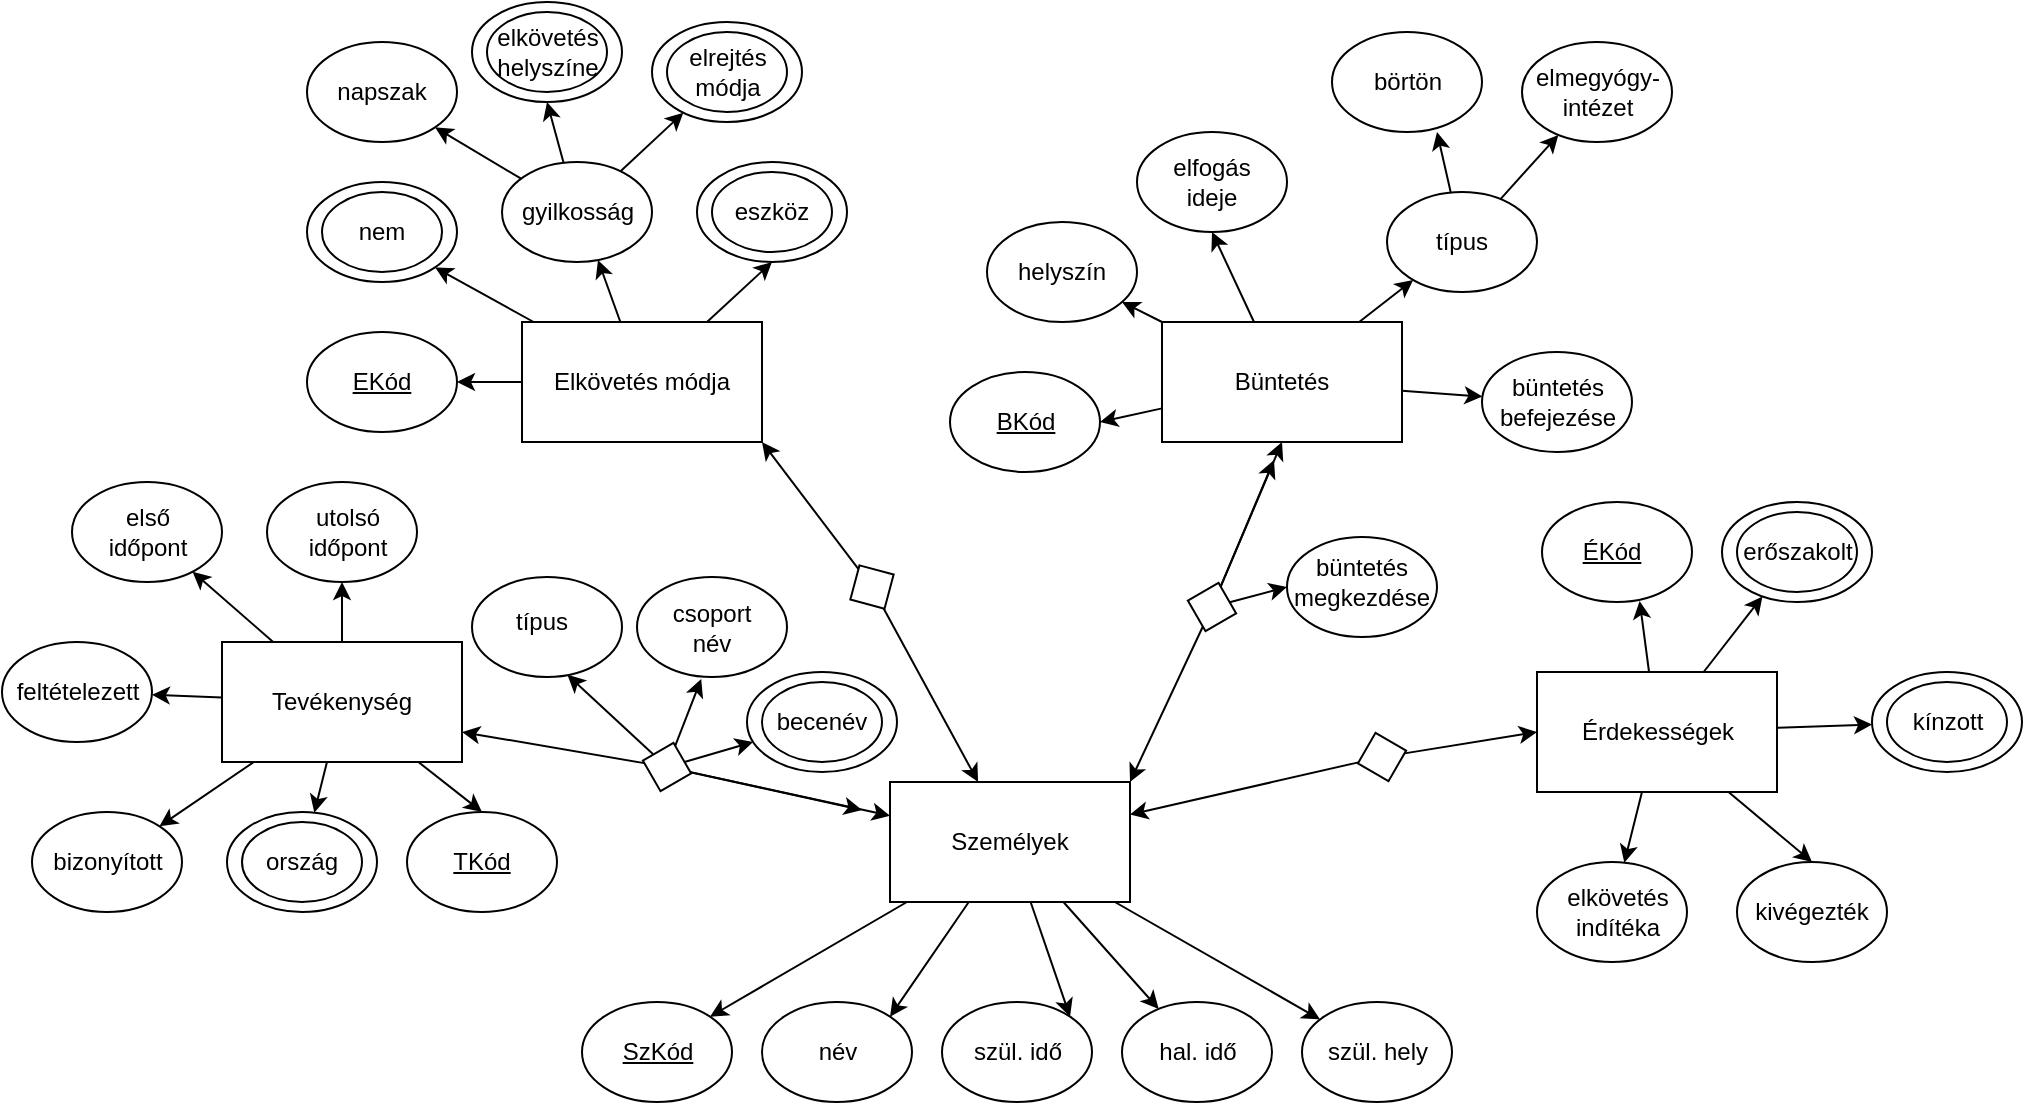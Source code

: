 <mxfile version="20.5.3" type="github"><diagram id="tuzNflDsjg0vtDtG899V" name="Page-1"><mxGraphModel dx="1422" dy="748" grid="1" gridSize="10" guides="1" tooltips="1" connect="1" arrows="1" fold="1" page="1" pageScale="1" pageWidth="850" pageHeight="1100" math="0" shadow="0"><root><mxCell id="0"/><mxCell id="1" parent="0"/><mxCell id="-wce40_KMC9yQuhHieMC-55" value="" style="rounded=0;orthogonalLoop=1;jettySize=auto;html=1;entryX=1;entryY=0;entryDx=0;entryDy=0;" edge="1" parent="1" source="-wce40_KMC9yQuhHieMC-60" target="-wce40_KMC9yQuhHieMC-65"><mxGeometry relative="1" as="geometry"/></mxCell><mxCell id="-wce40_KMC9yQuhHieMC-56" value="" style="edgeStyle=none;rounded=0;orthogonalLoop=1;jettySize=auto;html=1;entryX=1;entryY=0;entryDx=0;entryDy=0;" edge="1" parent="1" source="-wce40_KMC9yQuhHieMC-60" target="-wce40_KMC9yQuhHieMC-61"><mxGeometry relative="1" as="geometry"/></mxCell><mxCell id="-wce40_KMC9yQuhHieMC-57" value="" style="edgeStyle=none;rounded=0;orthogonalLoop=1;jettySize=auto;html=1;entryX=1;entryY=0;entryDx=0;entryDy=0;" edge="1" parent="1" source="-wce40_KMC9yQuhHieMC-60" target="-wce40_KMC9yQuhHieMC-63"><mxGeometry relative="1" as="geometry"/></mxCell><mxCell id="-wce40_KMC9yQuhHieMC-58" value="" style="edgeStyle=none;rounded=0;orthogonalLoop=1;jettySize=auto;html=1;" edge="1" parent="1" source="-wce40_KMC9yQuhHieMC-60" target="-wce40_KMC9yQuhHieMC-62"><mxGeometry relative="1" as="geometry"/></mxCell><mxCell id="-wce40_KMC9yQuhHieMC-59" value="" style="edgeStyle=none;rounded=0;orthogonalLoop=1;jettySize=auto;html=1;" edge="1" parent="1" source="-wce40_KMC9yQuhHieMC-60" target="-wce40_KMC9yQuhHieMC-64"><mxGeometry relative="1" as="geometry"/></mxCell><mxCell id="-wce40_KMC9yQuhHieMC-60" value="" style="rounded=0;whiteSpace=wrap;html=1;" vertex="1" parent="1"><mxGeometry x="534" y="1110" width="120" height="60" as="geometry"/></mxCell><mxCell id="-wce40_KMC9yQuhHieMC-61" value="" style="ellipse;whiteSpace=wrap;html=1;" vertex="1" parent="1"><mxGeometry x="470" y="1220" width="75" height="50" as="geometry"/></mxCell><mxCell id="-wce40_KMC9yQuhHieMC-62" value="" style="ellipse;whiteSpace=wrap;html=1;" vertex="1" parent="1"><mxGeometry x="740" y="1220" width="75" height="50" as="geometry"/></mxCell><mxCell id="-wce40_KMC9yQuhHieMC-63" value="" style="ellipse;whiteSpace=wrap;html=1;" vertex="1" parent="1"><mxGeometry x="560" y="1220" width="75" height="50" as="geometry"/></mxCell><mxCell id="-wce40_KMC9yQuhHieMC-64" value="" style="ellipse;whiteSpace=wrap;html=1;" vertex="1" parent="1"><mxGeometry x="650" y="1220" width="75" height="50" as="geometry"/></mxCell><mxCell id="-wce40_KMC9yQuhHieMC-65" value="" style="ellipse;whiteSpace=wrap;html=1;" vertex="1" parent="1"><mxGeometry x="380" y="1220" width="75" height="50" as="geometry"/></mxCell><mxCell id="-wce40_KMC9yQuhHieMC-66" value="&lt;u&gt;SzKód&lt;/u&gt;" style="text;html=1;strokeColor=none;fillColor=none;align=center;verticalAlign=middle;whiteSpace=wrap;rounded=0;" vertex="1" parent="1"><mxGeometry x="387.5" y="1230" width="60" height="30" as="geometry"/></mxCell><mxCell id="-wce40_KMC9yQuhHieMC-67" value="Személyek" style="text;html=1;strokeColor=none;fillColor=none;align=center;verticalAlign=middle;whiteSpace=wrap;rounded=0;" vertex="1" parent="1"><mxGeometry x="564" y="1125" width="60" height="30" as="geometry"/></mxCell><mxCell id="-wce40_KMC9yQuhHieMC-68" value="név" style="text;html=1;strokeColor=none;fillColor=none;align=center;verticalAlign=middle;whiteSpace=wrap;rounded=0;" vertex="1" parent="1"><mxGeometry x="477.5" y="1230" width="60" height="30" as="geometry"/></mxCell><mxCell id="-wce40_KMC9yQuhHieMC-69" value="szül. idő" style="text;html=1;strokeColor=none;fillColor=none;align=center;verticalAlign=middle;whiteSpace=wrap;rounded=0;" vertex="1" parent="1"><mxGeometry x="567.5" y="1230" width="60" height="30" as="geometry"/></mxCell><mxCell id="-wce40_KMC9yQuhHieMC-70" value="hal. idő" style="text;html=1;strokeColor=none;fillColor=none;align=center;verticalAlign=middle;whiteSpace=wrap;rounded=0;" vertex="1" parent="1"><mxGeometry x="657.5" y="1230" width="60" height="30" as="geometry"/></mxCell><mxCell id="-wce40_KMC9yQuhHieMC-71" value="szül. hely" style="text;html=1;strokeColor=none;fillColor=none;align=center;verticalAlign=middle;whiteSpace=wrap;rounded=0;" vertex="1" parent="1"><mxGeometry x="747.5" y="1230" width="60" height="30" as="geometry"/></mxCell><mxCell id="-wce40_KMC9yQuhHieMC-72" value="" style="edgeStyle=none;rounded=0;orthogonalLoop=1;jettySize=auto;html=1;entryX=0.5;entryY=0;entryDx=0;entryDy=0;" edge="1" parent="1" source="-wce40_KMC9yQuhHieMC-78" target="-wce40_KMC9yQuhHieMC-79"><mxGeometry relative="1" as="geometry"/></mxCell><mxCell id="-wce40_KMC9yQuhHieMC-73" value="" style="edgeStyle=none;rounded=0;orthogonalLoop=1;jettySize=auto;html=1;" edge="1" parent="1" source="-wce40_KMC9yQuhHieMC-78" target="-wce40_KMC9yQuhHieMC-81"><mxGeometry relative="1" as="geometry"/></mxCell><mxCell id="-wce40_KMC9yQuhHieMC-74" value="" style="edgeStyle=none;rounded=0;orthogonalLoop=1;jettySize=auto;html=1;" edge="1" parent="1" source="-wce40_KMC9yQuhHieMC-78" target="-wce40_KMC9yQuhHieMC-80"><mxGeometry relative="1" as="geometry"/></mxCell><mxCell id="-wce40_KMC9yQuhHieMC-75" value="" style="edgeStyle=none;rounded=0;orthogonalLoop=1;jettySize=auto;html=1;" edge="1" parent="1" source="-wce40_KMC9yQuhHieMC-78" target="-wce40_KMC9yQuhHieMC-82"><mxGeometry relative="1" as="geometry"/></mxCell><mxCell id="-wce40_KMC9yQuhHieMC-76" value="" style="edgeStyle=none;rounded=0;orthogonalLoop=1;jettySize=auto;html=1;" edge="1" parent="1" source="-wce40_KMC9yQuhHieMC-78" target="-wce40_KMC9yQuhHieMC-83"><mxGeometry relative="1" as="geometry"/></mxCell><mxCell id="-wce40_KMC9yQuhHieMC-77" value="" style="edgeStyle=none;rounded=0;orthogonalLoop=1;jettySize=auto;html=1;" edge="1" parent="1" source="-wce40_KMC9yQuhHieMC-78" target="-wce40_KMC9yQuhHieMC-84"><mxGeometry relative="1" as="geometry"/></mxCell><mxCell id="-wce40_KMC9yQuhHieMC-78" value="" style="rounded=0;whiteSpace=wrap;html=1;" vertex="1" parent="1"><mxGeometry x="200" y="1040" width="120" height="60" as="geometry"/></mxCell><mxCell id="-wce40_KMC9yQuhHieMC-79" value="" style="ellipse;whiteSpace=wrap;html=1;" vertex="1" parent="1"><mxGeometry x="292.5" y="1125" width="75" height="50" as="geometry"/></mxCell><mxCell id="-wce40_KMC9yQuhHieMC-80" value="" style="ellipse;whiteSpace=wrap;html=1;" vertex="1" parent="1"><mxGeometry x="202.5" y="1125" width="75" height="50" as="geometry"/></mxCell><mxCell id="-wce40_KMC9yQuhHieMC-81" value="" style="ellipse;whiteSpace=wrap;html=1;" vertex="1" parent="1"><mxGeometry x="105" y="1125" width="75" height="50" as="geometry"/></mxCell><mxCell id="-wce40_KMC9yQuhHieMC-82" value="" style="ellipse;whiteSpace=wrap;html=1;" vertex="1" parent="1"><mxGeometry x="90" y="1040" width="75" height="50" as="geometry"/></mxCell><mxCell id="-wce40_KMC9yQuhHieMC-83" value="" style="ellipse;whiteSpace=wrap;html=1;" vertex="1" parent="1"><mxGeometry x="125" y="960" width="75" height="50" as="geometry"/></mxCell><mxCell id="-wce40_KMC9yQuhHieMC-84" value="" style="ellipse;whiteSpace=wrap;html=1;" vertex="1" parent="1"><mxGeometry x="222.5" y="960" width="75" height="50" as="geometry"/></mxCell><mxCell id="-wce40_KMC9yQuhHieMC-85" value="Tevékenység" style="text;html=1;strokeColor=none;fillColor=none;align=center;verticalAlign=middle;whiteSpace=wrap;rounded=0;" vertex="1" parent="1"><mxGeometry x="230" y="1055" width="60" height="30" as="geometry"/></mxCell><mxCell id="-wce40_KMC9yQuhHieMC-86" value="&lt;u&gt;TKód&lt;/u&gt;" style="text;html=1;strokeColor=none;fillColor=none;align=center;verticalAlign=middle;whiteSpace=wrap;rounded=0;" vertex="1" parent="1"><mxGeometry x="300" y="1135" width="60" height="30" as="geometry"/></mxCell><mxCell id="-wce40_KMC9yQuhHieMC-87" value="bizonyított" style="text;html=1;strokeColor=none;fillColor=none;align=center;verticalAlign=middle;whiteSpace=wrap;rounded=0;" vertex="1" parent="1"><mxGeometry x="112.5" y="1135" width="60" height="30" as="geometry"/></mxCell><mxCell id="-wce40_KMC9yQuhHieMC-88" value="feltételezett" style="text;html=1;strokeColor=none;fillColor=none;align=center;verticalAlign=middle;whiteSpace=wrap;rounded=0;" vertex="1" parent="1"><mxGeometry x="97.5" y="1050" width="60" height="30" as="geometry"/></mxCell><mxCell id="-wce40_KMC9yQuhHieMC-89" value="első időpont" style="text;html=1;strokeColor=none;fillColor=none;align=center;verticalAlign=middle;whiteSpace=wrap;rounded=0;" vertex="1" parent="1"><mxGeometry x="132.5" y="970" width="60" height="30" as="geometry"/></mxCell><mxCell id="-wce40_KMC9yQuhHieMC-90" value="utolsó időpont" style="text;html=1;strokeColor=none;fillColor=none;align=center;verticalAlign=middle;whiteSpace=wrap;rounded=0;" vertex="1" parent="1"><mxGeometry x="232.5" y="970" width="60" height="30" as="geometry"/></mxCell><mxCell id="-wce40_KMC9yQuhHieMC-91" value="" style="ellipse;whiteSpace=wrap;html=1;" vertex="1" parent="1"><mxGeometry x="210" y="1130" width="60" height="40" as="geometry"/></mxCell><mxCell id="-wce40_KMC9yQuhHieMC-92" value="ország" style="text;html=1;strokeColor=none;fillColor=none;align=center;verticalAlign=middle;whiteSpace=wrap;rounded=0;" vertex="1" parent="1"><mxGeometry x="210" y="1135" width="60" height="30" as="geometry"/></mxCell><mxCell id="-wce40_KMC9yQuhHieMC-93" value="" style="edgeStyle=none;rounded=0;orthogonalLoop=1;jettySize=auto;html=1;entryX=1;entryY=0.75;entryDx=0;entryDy=0;" edge="1" parent="1" source="-wce40_KMC9yQuhHieMC-99" target="-wce40_KMC9yQuhHieMC-78"><mxGeometry relative="1" as="geometry"/></mxCell><mxCell id="-wce40_KMC9yQuhHieMC-94" value="" style="edgeStyle=none;rounded=0;orthogonalLoop=1;jettySize=auto;html=1;" edge="1" parent="1" source="-wce40_KMC9yQuhHieMC-99"><mxGeometry relative="1" as="geometry"><mxPoint x="520" y="1124" as="targetPoint"/></mxGeometry></mxCell><mxCell id="-wce40_KMC9yQuhHieMC-95" value="" style="edgeStyle=none;rounded=0;orthogonalLoop=1;jettySize=auto;html=1;" edge="1" parent="1" source="-wce40_KMC9yQuhHieMC-99" target="-wce40_KMC9yQuhHieMC-60"><mxGeometry relative="1" as="geometry"/></mxCell><mxCell id="-wce40_KMC9yQuhHieMC-96" value="" style="edgeStyle=none;rounded=0;orthogonalLoop=1;jettySize=auto;html=1;fontSize=12;entryX=0.428;entryY=1.019;entryDx=0;entryDy=0;entryPerimeter=0;" edge="1" parent="1" source="-wce40_KMC9yQuhHieMC-99" target="-wce40_KMC9yQuhHieMC-131"><mxGeometry relative="1" as="geometry"/></mxCell><mxCell id="-wce40_KMC9yQuhHieMC-97" value="" style="edgeStyle=none;rounded=0;orthogonalLoop=1;jettySize=auto;html=1;fontSize=12;entryX=0.636;entryY=0.978;entryDx=0;entryDy=0;entryPerimeter=0;" edge="1" parent="1" source="-wce40_KMC9yQuhHieMC-99" target="-wce40_KMC9yQuhHieMC-130"><mxGeometry relative="1" as="geometry"/></mxCell><mxCell id="-wce40_KMC9yQuhHieMC-98" value="" style="edgeStyle=none;rounded=0;orthogonalLoop=1;jettySize=auto;html=1;fontSize=12;" edge="1" parent="1" source="-wce40_KMC9yQuhHieMC-99" target="-wce40_KMC9yQuhHieMC-132"><mxGeometry relative="1" as="geometry"/></mxCell><mxCell id="-wce40_KMC9yQuhHieMC-99" value="" style="rhombus;whiteSpace=wrap;html=1;rotation=-75;" vertex="1" parent="1"><mxGeometry x="410" y="1090" width="25" height="25" as="geometry"/></mxCell><mxCell id="-wce40_KMC9yQuhHieMC-100" value="" style="edgeStyle=none;rounded=0;orthogonalLoop=1;jettySize=auto;html=1;entryX=0.5;entryY=1;entryDx=0;entryDy=0;" edge="1" parent="1" source="-wce40_KMC9yQuhHieMC-104" target="-wce40_KMC9yQuhHieMC-111"><mxGeometry relative="1" as="geometry"/></mxCell><mxCell id="-wce40_KMC9yQuhHieMC-101" value="" style="edgeStyle=none;rounded=0;orthogonalLoop=1;jettySize=auto;html=1;entryX=0.64;entryY=0.98;entryDx=0;entryDy=0;entryPerimeter=0;" edge="1" parent="1" source="-wce40_KMC9yQuhHieMC-104" target="-wce40_KMC9yQuhHieMC-110"><mxGeometry relative="1" as="geometry"/></mxCell><mxCell id="-wce40_KMC9yQuhHieMC-102" value="" style="edgeStyle=none;rounded=0;orthogonalLoop=1;jettySize=auto;html=1;entryX=1;entryY=1;entryDx=0;entryDy=0;" edge="1" parent="1" source="-wce40_KMC9yQuhHieMC-104" target="-wce40_KMC9yQuhHieMC-106"><mxGeometry relative="1" as="geometry"/></mxCell><mxCell id="-wce40_KMC9yQuhHieMC-103" value="" style="edgeStyle=none;rounded=0;orthogonalLoop=1;jettySize=auto;html=1;" edge="1" parent="1" source="-wce40_KMC9yQuhHieMC-104" target="-wce40_KMC9yQuhHieMC-105"><mxGeometry relative="1" as="geometry"/></mxCell><mxCell id="-wce40_KMC9yQuhHieMC-104" value="" style="rounded=0;whiteSpace=wrap;html=1;" vertex="1" parent="1"><mxGeometry x="350" y="880" width="120" height="60" as="geometry"/></mxCell><mxCell id="-wce40_KMC9yQuhHieMC-105" value="" style="ellipse;whiteSpace=wrap;html=1;" vertex="1" parent="1"><mxGeometry x="242.5" y="885" width="75" height="50" as="geometry"/></mxCell><mxCell id="-wce40_KMC9yQuhHieMC-106" value="" style="ellipse;whiteSpace=wrap;html=1;" vertex="1" parent="1"><mxGeometry x="242.5" y="810" width="75" height="50" as="geometry"/></mxCell><mxCell id="-wce40_KMC9yQuhHieMC-107" value="" style="edgeStyle=none;rounded=0;orthogonalLoop=1;jettySize=auto;html=1;" edge="1" parent="1" source="-wce40_KMC9yQuhHieMC-110" target="-wce40_KMC9yQuhHieMC-120"><mxGeometry relative="1" as="geometry"/></mxCell><mxCell id="-wce40_KMC9yQuhHieMC-108" value="" style="edgeStyle=none;rounded=0;orthogonalLoop=1;jettySize=auto;html=1;entryX=0.5;entryY=1;entryDx=0;entryDy=0;" edge="1" parent="1" source="-wce40_KMC9yQuhHieMC-110" target="-wce40_KMC9yQuhHieMC-119"><mxGeometry relative="1" as="geometry"/></mxCell><mxCell id="-wce40_KMC9yQuhHieMC-109" value="" style="edgeStyle=none;rounded=0;orthogonalLoop=1;jettySize=auto;html=1;entryX=1;entryY=1;entryDx=0;entryDy=0;" edge="1" parent="1" source="-wce40_KMC9yQuhHieMC-110" target="-wce40_KMC9yQuhHieMC-118"><mxGeometry relative="1" as="geometry"/></mxCell><mxCell id="-wce40_KMC9yQuhHieMC-110" value="" style="ellipse;whiteSpace=wrap;html=1;" vertex="1" parent="1"><mxGeometry x="340" y="800" width="75" height="50" as="geometry"/></mxCell><mxCell id="-wce40_KMC9yQuhHieMC-111" value="" style="ellipse;whiteSpace=wrap;html=1;" vertex="1" parent="1"><mxGeometry x="437.5" y="800" width="75" height="50" as="geometry"/></mxCell><mxCell id="-wce40_KMC9yQuhHieMC-112" value="Elkövetés módja" style="text;html=1;strokeColor=none;fillColor=none;align=center;verticalAlign=middle;whiteSpace=wrap;rounded=0;" vertex="1" parent="1"><mxGeometry x="360" y="885" width="100" height="50" as="geometry"/></mxCell><mxCell id="-wce40_KMC9yQuhHieMC-113" value="&lt;u&gt;EKód&lt;/u&gt;" style="text;html=1;strokeColor=none;fillColor=none;align=center;verticalAlign=middle;whiteSpace=wrap;rounded=0;" vertex="1" parent="1"><mxGeometry x="250" y="895" width="60" height="30" as="geometry"/></mxCell><mxCell id="-wce40_KMC9yQuhHieMC-114" value="" style="ellipse;whiteSpace=wrap;html=1;" vertex="1" parent="1"><mxGeometry x="250" y="815" width="60" height="40" as="geometry"/></mxCell><mxCell id="-wce40_KMC9yQuhHieMC-115" value="nem" style="text;html=1;strokeColor=none;fillColor=none;align=center;verticalAlign=middle;whiteSpace=wrap;rounded=0;" vertex="1" parent="1"><mxGeometry x="250" y="820" width="60" height="30" as="geometry"/></mxCell><mxCell id="-wce40_KMC9yQuhHieMC-116" value="" style="ellipse;whiteSpace=wrap;html=1;" vertex="1" parent="1"><mxGeometry x="445" y="805" width="60" height="40" as="geometry"/></mxCell><mxCell id="-wce40_KMC9yQuhHieMC-117" value="eszköz" style="text;html=1;strokeColor=none;fillColor=none;align=center;verticalAlign=middle;whiteSpace=wrap;rounded=0;" vertex="1" parent="1"><mxGeometry x="445" y="810" width="60" height="30" as="geometry"/></mxCell><mxCell id="-wce40_KMC9yQuhHieMC-118" value="" style="ellipse;whiteSpace=wrap;html=1;" vertex="1" parent="1"><mxGeometry x="242.5" y="740" width="75" height="50" as="geometry"/></mxCell><mxCell id="-wce40_KMC9yQuhHieMC-119" value="" style="ellipse;whiteSpace=wrap;html=1;" vertex="1" parent="1"><mxGeometry x="325" y="720" width="75" height="50" as="geometry"/></mxCell><mxCell id="-wce40_KMC9yQuhHieMC-120" value="" style="ellipse;whiteSpace=wrap;html=1;" vertex="1" parent="1"><mxGeometry x="415" y="730" width="75" height="50" as="geometry"/></mxCell><mxCell id="-wce40_KMC9yQuhHieMC-121" value="napszak" style="text;html=1;strokeColor=none;fillColor=none;align=center;verticalAlign=middle;whiteSpace=wrap;rounded=0;" vertex="1" parent="1"><mxGeometry x="250" y="750" width="60" height="30" as="geometry"/></mxCell><mxCell id="-wce40_KMC9yQuhHieMC-122" value="gyilkosság" style="text;html=1;strokeColor=none;fillColor=none;align=center;verticalAlign=middle;whiteSpace=wrap;rounded=0;" vertex="1" parent="1"><mxGeometry x="347.5" y="810" width="60" height="30" as="geometry"/></mxCell><mxCell id="-wce40_KMC9yQuhHieMC-123" value="" style="ellipse;whiteSpace=wrap;html=1;" vertex="1" parent="1"><mxGeometry x="332.5" y="725" width="60" height="40" as="geometry"/></mxCell><mxCell id="-wce40_KMC9yQuhHieMC-124" value="" style="ellipse;whiteSpace=wrap;html=1;" vertex="1" parent="1"><mxGeometry x="422.5" y="735" width="60" height="40" as="geometry"/></mxCell><mxCell id="-wce40_KMC9yQuhHieMC-125" value="elkövetés helyszíne" style="text;html=1;strokeColor=none;fillColor=none;align=center;verticalAlign=middle;whiteSpace=wrap;rounded=0;" vertex="1" parent="1"><mxGeometry x="332.5" y="730" width="60" height="30" as="geometry"/></mxCell><mxCell id="-wce40_KMC9yQuhHieMC-126" value="elrejtés módja" style="text;html=1;strokeColor=none;fillColor=none;align=center;verticalAlign=middle;whiteSpace=wrap;rounded=0;" vertex="1" parent="1"><mxGeometry x="422.5" y="740" width="60" height="30" as="geometry"/></mxCell><mxCell id="-wce40_KMC9yQuhHieMC-127" value="" style="edgeStyle=none;rounded=0;orthogonalLoop=1;jettySize=auto;html=1;entryX=1;entryY=1;entryDx=0;entryDy=0;" edge="1" parent="1" source="-wce40_KMC9yQuhHieMC-129" target="-wce40_KMC9yQuhHieMC-104"><mxGeometry relative="1" as="geometry"/></mxCell><mxCell id="-wce40_KMC9yQuhHieMC-128" value="" style="edgeStyle=none;rounded=0;orthogonalLoop=1;jettySize=auto;html=1;entryX=0.367;entryY=0;entryDx=0;entryDy=0;entryPerimeter=0;" edge="1" parent="1" source="-wce40_KMC9yQuhHieMC-129" target="-wce40_KMC9yQuhHieMC-60"><mxGeometry relative="1" as="geometry"/></mxCell><mxCell id="-wce40_KMC9yQuhHieMC-129" value="" style="rhombus;whiteSpace=wrap;html=1;rotation=-30;" vertex="1" parent="1"><mxGeometry x="512.5" y="1000" width="25" height="25" as="geometry"/></mxCell><mxCell id="-wce40_KMC9yQuhHieMC-130" value="" style="ellipse;whiteSpace=wrap;html=1;" vertex="1" parent="1"><mxGeometry x="325" y="1007.5" width="75" height="50" as="geometry"/></mxCell><mxCell id="-wce40_KMC9yQuhHieMC-131" value="" style="ellipse;whiteSpace=wrap;html=1;" vertex="1" parent="1"><mxGeometry x="407.5" y="1007.5" width="75" height="50" as="geometry"/></mxCell><mxCell id="-wce40_KMC9yQuhHieMC-132" value="" style="ellipse;whiteSpace=wrap;html=1;" vertex="1" parent="1"><mxGeometry x="462.5" y="1055" width="75" height="50" as="geometry"/></mxCell><mxCell id="-wce40_KMC9yQuhHieMC-133" value="típus" style="text;html=1;strokeColor=none;fillColor=none;align=center;verticalAlign=middle;whiteSpace=wrap;rounded=0;" vertex="1" parent="1"><mxGeometry x="330" y="1015" width="60" height="30" as="geometry"/></mxCell><mxCell id="-wce40_KMC9yQuhHieMC-134" value="csoport név" style="text;html=1;strokeColor=none;fillColor=none;align=center;verticalAlign=middle;whiteSpace=wrap;rounded=0;" vertex="1" parent="1"><mxGeometry x="415" y="1017.5" width="60" height="30" as="geometry"/></mxCell><mxCell id="-wce40_KMC9yQuhHieMC-135" value="" style="ellipse;whiteSpace=wrap;html=1;" vertex="1" parent="1"><mxGeometry x="470" y="1060" width="60" height="40" as="geometry"/></mxCell><mxCell id="-wce40_KMC9yQuhHieMC-136" value="becenév" style="text;html=1;strokeColor=none;fillColor=none;align=center;verticalAlign=middle;whiteSpace=wrap;rounded=0;" vertex="1" parent="1"><mxGeometry x="470" y="1065" width="60" height="30" as="geometry"/></mxCell><mxCell id="-wce40_KMC9yQuhHieMC-137" value="" style="edgeStyle=none;rounded=0;orthogonalLoop=1;jettySize=auto;html=1;entryX=1;entryY=0.5;entryDx=0;entryDy=0;" edge="1" parent="1" source="-wce40_KMC9yQuhHieMC-142" target="-wce40_KMC9yQuhHieMC-143"><mxGeometry relative="1" as="geometry"/></mxCell><mxCell id="-wce40_KMC9yQuhHieMC-138" value="" style="edgeStyle=none;rounded=0;orthogonalLoop=1;jettySize=auto;html=1;" edge="1" parent="1" source="-wce40_KMC9yQuhHieMC-142" target="-wce40_KMC9yQuhHieMC-144"><mxGeometry relative="1" as="geometry"/></mxCell><mxCell id="-wce40_KMC9yQuhHieMC-139" value="" style="edgeStyle=none;rounded=0;orthogonalLoop=1;jettySize=auto;html=1;entryX=0.5;entryY=1;entryDx=0;entryDy=0;" edge="1" parent="1" source="-wce40_KMC9yQuhHieMC-142" target="-wce40_KMC9yQuhHieMC-145"><mxGeometry relative="1" as="geometry"/></mxCell><mxCell id="-wce40_KMC9yQuhHieMC-140" value="" style="edgeStyle=none;rounded=0;orthogonalLoop=1;jettySize=auto;html=1;" edge="1" parent="1" source="-wce40_KMC9yQuhHieMC-142" target="-wce40_KMC9yQuhHieMC-148"><mxGeometry relative="1" as="geometry"/></mxCell><mxCell id="-wce40_KMC9yQuhHieMC-141" value="" style="edgeStyle=none;rounded=0;orthogonalLoop=1;jettySize=auto;html=1;" edge="1" parent="1" source="-wce40_KMC9yQuhHieMC-142" target="-wce40_KMC9yQuhHieMC-150"><mxGeometry relative="1" as="geometry"/></mxCell><mxCell id="-wce40_KMC9yQuhHieMC-142" value="" style="rounded=0;whiteSpace=wrap;html=1;" vertex="1" parent="1"><mxGeometry x="670" y="880" width="120" height="60" as="geometry"/></mxCell><mxCell id="-wce40_KMC9yQuhHieMC-143" value="" style="ellipse;whiteSpace=wrap;html=1;" vertex="1" parent="1"><mxGeometry x="564" y="905" width="75" height="50" as="geometry"/></mxCell><mxCell id="-wce40_KMC9yQuhHieMC-144" value="" style="ellipse;whiteSpace=wrap;html=1;" vertex="1" parent="1"><mxGeometry x="582.5" y="830" width="75" height="50" as="geometry"/></mxCell><mxCell id="-wce40_KMC9yQuhHieMC-145" value="" style="ellipse;whiteSpace=wrap;html=1;" vertex="1" parent="1"><mxGeometry x="657.5" y="785" width="75" height="50" as="geometry"/></mxCell><mxCell id="-wce40_KMC9yQuhHieMC-146" value="" style="edgeStyle=none;rounded=0;orthogonalLoop=1;jettySize=auto;html=1;entryX=0.7;entryY=1;entryDx=0;entryDy=0;entryPerimeter=0;" edge="1" parent="1" source="-wce40_KMC9yQuhHieMC-148" target="-wce40_KMC9yQuhHieMC-151"><mxGeometry relative="1" as="geometry"><mxPoint x="790" y="790" as="targetPoint"/></mxGeometry></mxCell><mxCell id="-wce40_KMC9yQuhHieMC-147" value="" style="edgeStyle=none;rounded=0;orthogonalLoop=1;jettySize=auto;html=1;" edge="1" parent="1" source="-wce40_KMC9yQuhHieMC-148" target="-wce40_KMC9yQuhHieMC-152"><mxGeometry relative="1" as="geometry"/></mxCell><mxCell id="-wce40_KMC9yQuhHieMC-148" value="" style="ellipse;whiteSpace=wrap;html=1;" vertex="1" parent="1"><mxGeometry x="782.5" y="815" width="75" height="50" as="geometry"/></mxCell><mxCell id="-wce40_KMC9yQuhHieMC-149" value="" style="ellipse;whiteSpace=wrap;html=1;" vertex="1" parent="1"><mxGeometry x="732.5" y="987.5" width="75" height="50" as="geometry"/></mxCell><mxCell id="-wce40_KMC9yQuhHieMC-150" value="" style="ellipse;whiteSpace=wrap;html=1;" vertex="1" parent="1"><mxGeometry x="830" y="895" width="75" height="50" as="geometry"/></mxCell><mxCell id="-wce40_KMC9yQuhHieMC-151" value="" style="ellipse;whiteSpace=wrap;html=1;" vertex="1" parent="1"><mxGeometry x="755" y="735" width="75" height="50" as="geometry"/></mxCell><mxCell id="-wce40_KMC9yQuhHieMC-152" value="" style="ellipse;whiteSpace=wrap;html=1;" vertex="1" parent="1"><mxGeometry x="850" y="740" width="75" height="50" as="geometry"/></mxCell><mxCell id="-wce40_KMC9yQuhHieMC-153" value="Büntetés" style="text;html=1;strokeColor=none;fillColor=none;align=center;verticalAlign=middle;whiteSpace=wrap;rounded=0;" vertex="1" parent="1"><mxGeometry x="700" y="895" width="60" height="30" as="geometry"/></mxCell><mxCell id="-wce40_KMC9yQuhHieMC-154" value="helyszín" style="text;html=1;strokeColor=none;fillColor=none;align=center;verticalAlign=middle;whiteSpace=wrap;rounded=0;" vertex="1" parent="1"><mxGeometry x="590" y="840" width="60" height="30" as="geometry"/></mxCell><mxCell id="-wce40_KMC9yQuhHieMC-155" value="elfogás ideje" style="text;html=1;strokeColor=none;fillColor=none;align=center;verticalAlign=middle;whiteSpace=wrap;rounded=0;" vertex="1" parent="1"><mxGeometry x="665" y="795" width="60" height="30" as="geometry"/></mxCell><mxCell id="-wce40_KMC9yQuhHieMC-156" value="típus" style="text;html=1;strokeColor=none;fillColor=none;align=center;verticalAlign=middle;whiteSpace=wrap;rounded=0;" vertex="1" parent="1"><mxGeometry x="790" y="825" width="60" height="30" as="geometry"/></mxCell><mxCell id="-wce40_KMC9yQuhHieMC-157" value="börtön" style="text;html=1;strokeColor=none;fillColor=none;align=center;verticalAlign=middle;whiteSpace=wrap;rounded=0;" vertex="1" parent="1"><mxGeometry x="762.5" y="745" width="60" height="30" as="geometry"/></mxCell><mxCell id="-wce40_KMC9yQuhHieMC-158" value="&lt;font style=&quot;font-size: 12px;&quot;&gt;elmegyógy- intézet&lt;br&gt;&lt;/font&gt;" style="text;html=1;strokeColor=none;fillColor=none;align=center;verticalAlign=middle;whiteSpace=wrap;rounded=0;" vertex="1" parent="1"><mxGeometry x="857.5" y="750" width="60" height="30" as="geometry"/></mxCell><mxCell id="-wce40_KMC9yQuhHieMC-159" value="büntetés megkezdése" style="text;html=1;strokeColor=none;fillColor=none;align=center;verticalAlign=middle;whiteSpace=wrap;rounded=0;fontSize=12;" vertex="1" parent="1"><mxGeometry x="740" y="995" width="60" height="30" as="geometry"/></mxCell><mxCell id="-wce40_KMC9yQuhHieMC-160" value="büntetés befejezése" style="text;html=1;strokeColor=none;fillColor=none;align=center;verticalAlign=middle;whiteSpace=wrap;rounded=0;fontSize=12;" vertex="1" parent="1"><mxGeometry x="837.5" y="905" width="60" height="30" as="geometry"/></mxCell><mxCell id="-wce40_KMC9yQuhHieMC-161" value="" style="edgeStyle=none;rounded=0;orthogonalLoop=1;jettySize=auto;html=1;fontSize=12;entryX=0.5;entryY=1;entryDx=0;entryDy=0;" edge="1" parent="1" source="-wce40_KMC9yQuhHieMC-165" target="-wce40_KMC9yQuhHieMC-142"><mxGeometry relative="1" as="geometry"/></mxCell><mxCell id="-wce40_KMC9yQuhHieMC-162" value="" style="edgeStyle=none;rounded=0;orthogonalLoop=1;jettySize=auto;html=1;fontSize=12;entryX=1;entryY=0;entryDx=0;entryDy=0;" edge="1" parent="1" source="-wce40_KMC9yQuhHieMC-165" target="-wce40_KMC9yQuhHieMC-60"><mxGeometry relative="1" as="geometry"><mxPoint x="695" y="1117.294" as="targetPoint"/></mxGeometry></mxCell><mxCell id="-wce40_KMC9yQuhHieMC-163" value="" style="edgeStyle=none;rounded=0;orthogonalLoop=1;jettySize=auto;html=1;fontSize=12;" edge="1" parent="1" source="-wce40_KMC9yQuhHieMC-165"><mxGeometry relative="1" as="geometry"><mxPoint x="726" y="949" as="targetPoint"/></mxGeometry></mxCell><mxCell id="-wce40_KMC9yQuhHieMC-164" value="" style="edgeStyle=none;rounded=0;orthogonalLoop=1;jettySize=auto;html=1;fontSize=12;entryX=0;entryY=0.5;entryDx=0;entryDy=0;" edge="1" parent="1" source="-wce40_KMC9yQuhHieMC-165" target="-wce40_KMC9yQuhHieMC-149"><mxGeometry relative="1" as="geometry"/></mxCell><mxCell id="-wce40_KMC9yQuhHieMC-165" value="" style="rhombus;whiteSpace=wrap;html=1;rotation=15;" vertex="1" parent="1"><mxGeometry x="682.5" y="1010" width="25" height="25" as="geometry"/></mxCell><mxCell id="-wce40_KMC9yQuhHieMC-166" value="" style="edgeStyle=none;rounded=0;orthogonalLoop=1;jettySize=auto;html=1;fontSize=12;entryX=0.651;entryY=0.99;entryDx=0;entryDy=0;entryPerimeter=0;" edge="1" parent="1" source="-wce40_KMC9yQuhHieMC-171" target="-wce40_KMC9yQuhHieMC-172"><mxGeometry relative="1" as="geometry"/></mxCell><mxCell id="-wce40_KMC9yQuhHieMC-167" value="" style="edgeStyle=none;rounded=0;orthogonalLoop=1;jettySize=auto;html=1;fontSize=12;" edge="1" parent="1" source="-wce40_KMC9yQuhHieMC-171" target="-wce40_KMC9yQuhHieMC-173"><mxGeometry relative="1" as="geometry"/></mxCell><mxCell id="-wce40_KMC9yQuhHieMC-168" value="" style="edgeStyle=none;rounded=0;orthogonalLoop=1;jettySize=auto;html=1;fontSize=12;entryX=0.5;entryY=0;entryDx=0;entryDy=0;" edge="1" parent="1" source="-wce40_KMC9yQuhHieMC-171" target="-wce40_KMC9yQuhHieMC-175"><mxGeometry relative="1" as="geometry"/></mxCell><mxCell id="-wce40_KMC9yQuhHieMC-169" value="" style="edgeStyle=none;rounded=0;orthogonalLoop=1;jettySize=auto;html=1;fontSize=12;" edge="1" parent="1" source="-wce40_KMC9yQuhHieMC-171" target="-wce40_KMC9yQuhHieMC-174"><mxGeometry relative="1" as="geometry"/></mxCell><mxCell id="-wce40_KMC9yQuhHieMC-170" value="" style="edgeStyle=none;rounded=0;orthogonalLoop=1;jettySize=auto;html=1;fontSize=12;" edge="1" parent="1" source="-wce40_KMC9yQuhHieMC-171" target="-wce40_KMC9yQuhHieMC-176"><mxGeometry relative="1" as="geometry"/></mxCell><mxCell id="-wce40_KMC9yQuhHieMC-171" value="" style="rounded=0;whiteSpace=wrap;html=1;fontSize=12;" vertex="1" parent="1"><mxGeometry x="857.5" y="1055" width="120" height="60" as="geometry"/></mxCell><mxCell id="-wce40_KMC9yQuhHieMC-172" value="" style="ellipse;whiteSpace=wrap;html=1;" vertex="1" parent="1"><mxGeometry x="860" y="970" width="75" height="50" as="geometry"/></mxCell><mxCell id="-wce40_KMC9yQuhHieMC-173" value="" style="ellipse;whiteSpace=wrap;html=1;" vertex="1" parent="1"><mxGeometry x="950" y="970" width="75" height="50" as="geometry"/></mxCell><mxCell id="-wce40_KMC9yQuhHieMC-174" value="" style="ellipse;whiteSpace=wrap;html=1;" vertex="1" parent="1"><mxGeometry x="1025" y="1055" width="75" height="50" as="geometry"/></mxCell><mxCell id="-wce40_KMC9yQuhHieMC-175" value="" style="ellipse;whiteSpace=wrap;html=1;" vertex="1" parent="1"><mxGeometry x="957.5" y="1150" width="75" height="50" as="geometry"/></mxCell><mxCell id="-wce40_KMC9yQuhHieMC-176" value="" style="ellipse;whiteSpace=wrap;html=1;" vertex="1" parent="1"><mxGeometry x="857.5" y="1150" width="75" height="50" as="geometry"/></mxCell><mxCell id="-wce40_KMC9yQuhHieMC-177" value="Érdekességek" style="text;html=1;strokeColor=none;fillColor=none;align=center;verticalAlign=middle;whiteSpace=wrap;rounded=0;fontSize=12;" vertex="1" parent="1"><mxGeometry x="887.5" y="1070" width="60" height="30" as="geometry"/></mxCell><mxCell id="-wce40_KMC9yQuhHieMC-178" value="&lt;u&gt;ÉKód&lt;/u&gt;" style="text;html=1;strokeColor=none;fillColor=none;align=center;verticalAlign=middle;whiteSpace=wrap;rounded=0;fontSize=12;" vertex="1" parent="1"><mxGeometry x="865" y="980" width="60" height="30" as="geometry"/></mxCell><mxCell id="-wce40_KMC9yQuhHieMC-179" value="" style="ellipse;whiteSpace=wrap;html=1;" vertex="1" parent="1"><mxGeometry x="957.5" y="975" width="60" height="40" as="geometry"/></mxCell><mxCell id="-wce40_KMC9yQuhHieMC-180" value="erőszakolt" style="text;html=1;strokeColor=none;fillColor=none;align=center;verticalAlign=middle;whiteSpace=wrap;rounded=0;fontSize=12;" vertex="1" parent="1"><mxGeometry x="957.5" y="980" width="60" height="30" as="geometry"/></mxCell><mxCell id="-wce40_KMC9yQuhHieMC-181" value="" style="ellipse;whiteSpace=wrap;html=1;" vertex="1" parent="1"><mxGeometry x="1032.5" y="1060" width="60" height="40" as="geometry"/></mxCell><mxCell id="-wce40_KMC9yQuhHieMC-182" value="kínzott" style="text;html=1;strokeColor=none;fillColor=none;align=center;verticalAlign=middle;whiteSpace=wrap;rounded=0;fontSize=12;" vertex="1" parent="1"><mxGeometry x="1032.5" y="1065" width="60" height="30" as="geometry"/></mxCell><mxCell id="-wce40_KMC9yQuhHieMC-183" value="kivégezték" style="text;html=1;strokeColor=none;fillColor=none;align=center;verticalAlign=middle;whiteSpace=wrap;rounded=0;fontSize=12;" vertex="1" parent="1"><mxGeometry x="965" y="1160" width="60" height="30" as="geometry"/></mxCell><mxCell id="-wce40_KMC9yQuhHieMC-184" value="elkövetés indítéka" style="text;html=1;strokeColor=none;fillColor=none;align=center;verticalAlign=middle;whiteSpace=wrap;rounded=0;fontSize=12;" vertex="1" parent="1"><mxGeometry x="867.5" y="1160" width="60" height="30" as="geometry"/></mxCell><mxCell id="-wce40_KMC9yQuhHieMC-185" value="" style="edgeStyle=none;rounded=0;orthogonalLoop=1;jettySize=auto;html=1;fontSize=12;" edge="1" parent="1" source="-wce40_KMC9yQuhHieMC-187" target="-wce40_KMC9yQuhHieMC-60"><mxGeometry relative="1" as="geometry"/></mxCell><mxCell id="-wce40_KMC9yQuhHieMC-186" value="" style="edgeStyle=none;rounded=0;orthogonalLoop=1;jettySize=auto;html=1;fontSize=12;entryX=0;entryY=0.5;entryDx=0;entryDy=0;" edge="1" parent="1" source="-wce40_KMC9yQuhHieMC-187" target="-wce40_KMC9yQuhHieMC-171"><mxGeometry relative="1" as="geometry"/></mxCell><mxCell id="-wce40_KMC9yQuhHieMC-187" value="" style="rhombus;whiteSpace=wrap;html=1;rotation=-105;" vertex="1" parent="1"><mxGeometry x="767.5" y="1085" width="25" height="25" as="geometry"/></mxCell><mxCell id="-wce40_KMC9yQuhHieMC-188" value="&lt;u&gt;BKód&lt;/u&gt;" style="text;html=1;strokeColor=none;fillColor=none;align=center;verticalAlign=middle;whiteSpace=wrap;rounded=0;fontSize=12;direction=west;" vertex="1" parent="1"><mxGeometry x="571.5" y="915" width="60" height="30" as="geometry"/></mxCell></root></mxGraphModel></diagram></mxfile>